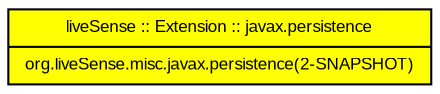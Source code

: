 digraph {
	node[shape=record, fontname="Arial", fontsize=8]node [style=filled, fillcolor=yellow, label= "{liveSense :: Extension :: javax.persistence | org.liveSense.misc.javax.persistence(2-SNAPSHOT)}"] org_liveSense_misc_javax_persistence;
}

